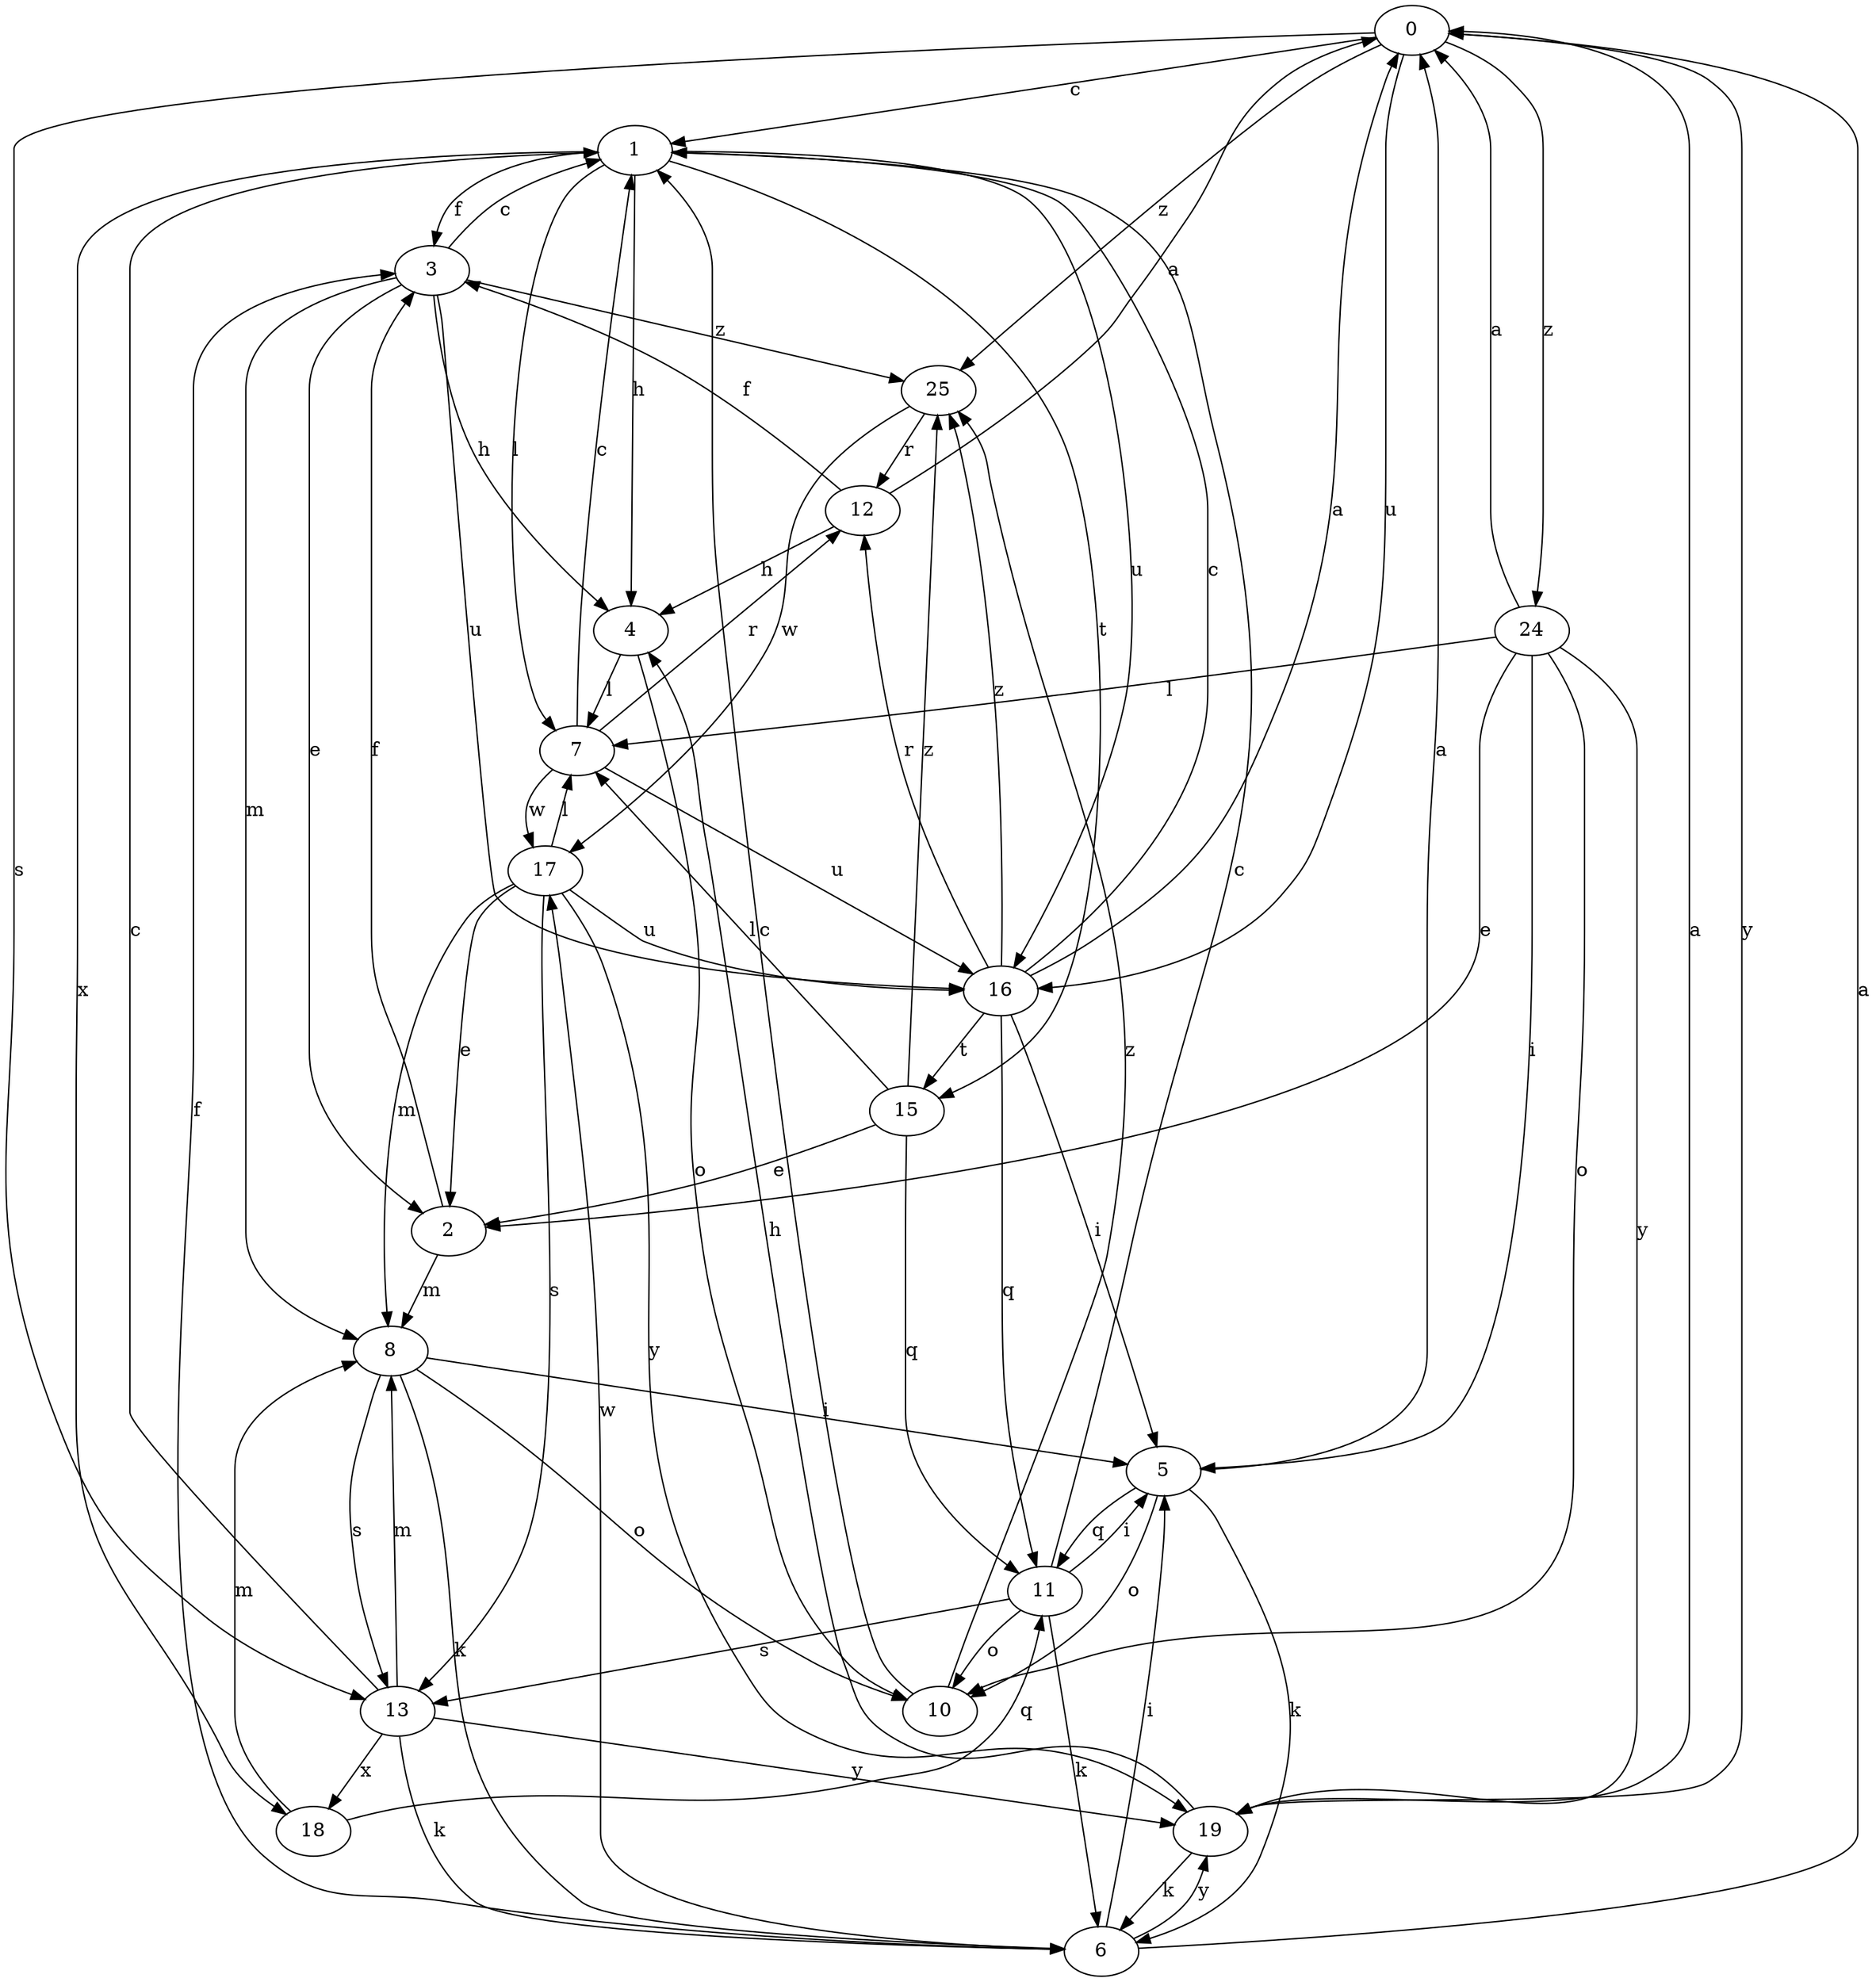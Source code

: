 strict digraph  {
0;
1;
2;
3;
4;
5;
6;
7;
8;
10;
11;
12;
13;
15;
16;
17;
18;
19;
24;
25;
0 -> 1  [label=c];
0 -> 13  [label=s];
0 -> 16  [label=u];
0 -> 19  [label=y];
0 -> 24  [label=z];
0 -> 25  [label=z];
1 -> 3  [label=f];
1 -> 4  [label=h];
1 -> 7  [label=l];
1 -> 15  [label=t];
1 -> 16  [label=u];
1 -> 18  [label=x];
2 -> 3  [label=f];
2 -> 8  [label=m];
3 -> 1  [label=c];
3 -> 2  [label=e];
3 -> 4  [label=h];
3 -> 8  [label=m];
3 -> 16  [label=u];
3 -> 25  [label=z];
4 -> 7  [label=l];
4 -> 10  [label=o];
5 -> 0  [label=a];
5 -> 6  [label=k];
5 -> 10  [label=o];
5 -> 11  [label=q];
6 -> 0  [label=a];
6 -> 3  [label=f];
6 -> 5  [label=i];
6 -> 17  [label=w];
6 -> 19  [label=y];
7 -> 1  [label=c];
7 -> 12  [label=r];
7 -> 16  [label=u];
7 -> 17  [label=w];
8 -> 5  [label=i];
8 -> 6  [label=k];
8 -> 10  [label=o];
8 -> 13  [label=s];
10 -> 1  [label=c];
10 -> 25  [label=z];
11 -> 1  [label=c];
11 -> 5  [label=i];
11 -> 6  [label=k];
11 -> 10  [label=o];
11 -> 13  [label=s];
12 -> 0  [label=a];
12 -> 3  [label=f];
12 -> 4  [label=h];
13 -> 1  [label=c];
13 -> 6  [label=k];
13 -> 8  [label=m];
13 -> 18  [label=x];
13 -> 19  [label=y];
15 -> 2  [label=e];
15 -> 7  [label=l];
15 -> 11  [label=q];
15 -> 25  [label=z];
16 -> 0  [label=a];
16 -> 1  [label=c];
16 -> 5  [label=i];
16 -> 11  [label=q];
16 -> 12  [label=r];
16 -> 15  [label=t];
16 -> 25  [label=z];
17 -> 2  [label=e];
17 -> 7  [label=l];
17 -> 8  [label=m];
17 -> 13  [label=s];
17 -> 16  [label=u];
17 -> 19  [label=y];
18 -> 8  [label=m];
18 -> 11  [label=q];
19 -> 0  [label=a];
19 -> 4  [label=h];
19 -> 6  [label=k];
24 -> 0  [label=a];
24 -> 2  [label=e];
24 -> 5  [label=i];
24 -> 7  [label=l];
24 -> 10  [label=o];
24 -> 19  [label=y];
25 -> 12  [label=r];
25 -> 17  [label=w];
}
